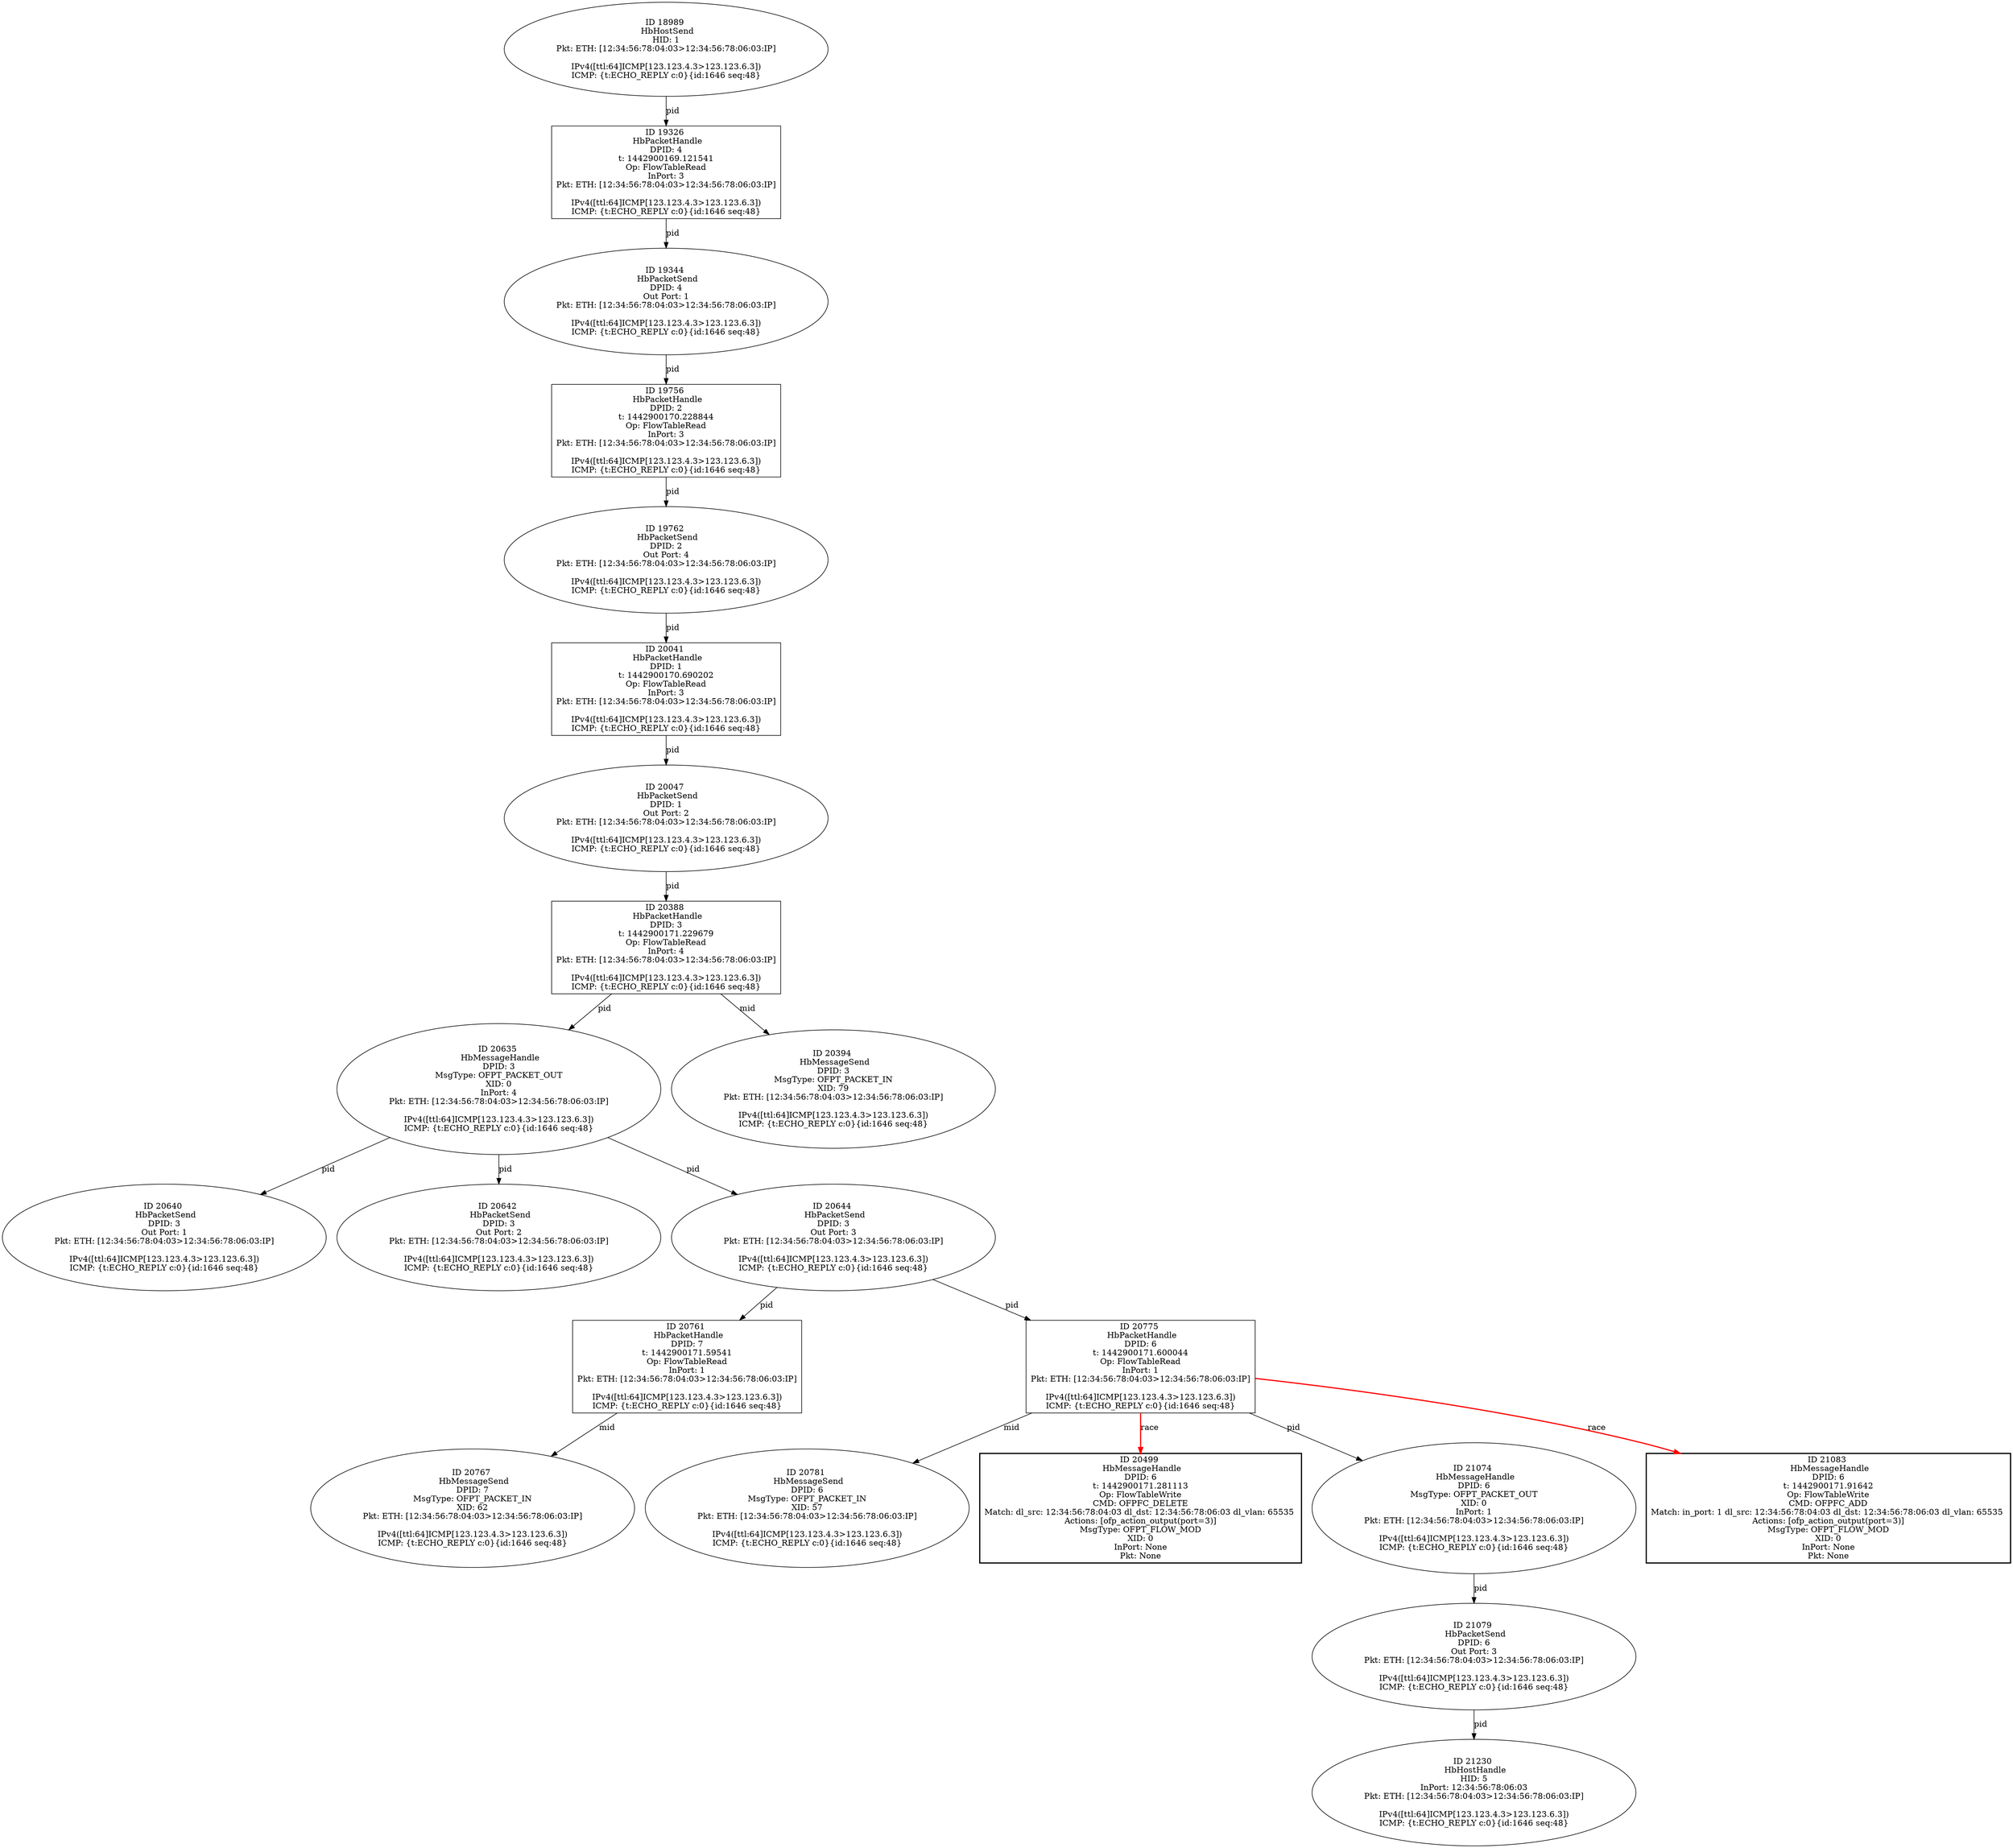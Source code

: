 strict digraph G {
20781 [shape=oval, event=<hb_events.HbMessageSend object at 0x10c6a8fd0>, label="ID 20781 
 HbMessageSend
DPID: 6
MsgType: OFPT_PACKET_IN
XID: 57
Pkt: ETH: [12:34:56:78:04:03>12:34:56:78:06:03:IP]

IPv4([ttl:64]ICMP[123.123.4.3>123.123.6.3])
ICMP: {t:ECHO_REPLY c:0}{id:1646 seq:48}"];
19344 [shape=oval, event=<hb_events.HbPacketSend object at 0x10c12b590>, label="ID 19344 
 HbPacketSend
DPID: 4
Out Port: 1
Pkt: ETH: [12:34:56:78:04:03>12:34:56:78:06:03:IP]

IPv4([ttl:64]ICMP[123.123.4.3>123.123.6.3])
ICMP: {t:ECHO_REPLY c:0}{id:1646 seq:48}"];
20499 [shape=box, style=bold, event=<hb_events.HbMessageHandle object at 0x10c6144d0>, label="ID 20499 
 HbMessageHandle
DPID: 6
t: 1442900171.281113
Op: FlowTableWrite
CMD: OFPFC_DELETE
Match: dl_src: 12:34:56:78:04:03 dl_dst: 12:34:56:78:06:03 dl_vlan: 65535 
Actions: [ofp_action_output(port=3)]
MsgType: OFPT_FLOW_MOD
XID: 0
InPort: None
Pkt: None"];
20761 [shape=box, event=<hb_events.HbPacketHandle object at 0x10c693b90>, label="ID 20761 
 HbPacketHandle
DPID: 7
t: 1442900171.59541
Op: FlowTableRead
InPort: 1
Pkt: ETH: [12:34:56:78:04:03>12:34:56:78:06:03:IP]

IPv4([ttl:64]ICMP[123.123.4.3>123.123.6.3])
ICMP: {t:ECHO_REPLY c:0}{id:1646 seq:48}"];
20635 [shape=oval, event=<hb_events.HbMessageHandle object at 0x10c65ba90>, label="ID 20635 
 HbMessageHandle
DPID: 3
MsgType: OFPT_PACKET_OUT
XID: 0
InPort: 4
Pkt: ETH: [12:34:56:78:04:03>12:34:56:78:06:03:IP]

IPv4([ttl:64]ICMP[123.123.4.3>123.123.6.3])
ICMP: {t:ECHO_REPLY c:0}{id:1646 seq:48}"];
20767 [shape=oval, event=<hb_events.HbMessageSend object at 0x10c693790>, label="ID 20767 
 HbMessageSend
DPID: 7
MsgType: OFPT_PACKET_IN
XID: 62
Pkt: ETH: [12:34:56:78:04:03>12:34:56:78:06:03:IP]

IPv4([ttl:64]ICMP[123.123.4.3>123.123.6.3])
ICMP: {t:ECHO_REPLY c:0}{id:1646 seq:48}"];
20640 [shape=oval, event=<hb_events.HbPacketSend object at 0x10c65bf90>, label="ID 20640 
 HbPacketSend
DPID: 3
Out Port: 1
Pkt: ETH: [12:34:56:78:04:03>12:34:56:78:06:03:IP]

IPv4([ttl:64]ICMP[123.123.4.3>123.123.6.3])
ICMP: {t:ECHO_REPLY c:0}{id:1646 seq:48}"];
20642 [shape=oval, event=<hb_events.HbPacketSend object at 0x10c65d210>, label="ID 20642 
 HbPacketSend
DPID: 3
Out Port: 2
Pkt: ETH: [12:34:56:78:04:03>12:34:56:78:06:03:IP]

IPv4([ttl:64]ICMP[123.123.4.3>123.123.6.3])
ICMP: {t:ECHO_REPLY c:0}{id:1646 seq:48}"];
20388 [shape=box, event=<hb_events.HbPacketHandle object at 0x10c5ce450>, label="ID 20388 
 HbPacketHandle
DPID: 3
t: 1442900171.229679
Op: FlowTableRead
InPort: 4
Pkt: ETH: [12:34:56:78:04:03>12:34:56:78:06:03:IP]

IPv4([ttl:64]ICMP[123.123.4.3>123.123.6.3])
ICMP: {t:ECHO_REPLY c:0}{id:1646 seq:48}"];
20775 [shape=box, event=<hb_events.HbPacketHandle object at 0x10c6a8890>, label="ID 20775 
 HbPacketHandle
DPID: 6
t: 1442900171.600044
Op: FlowTableRead
InPort: 1
Pkt: ETH: [12:34:56:78:04:03>12:34:56:78:06:03:IP]

IPv4([ttl:64]ICMP[123.123.4.3>123.123.6.3])
ICMP: {t:ECHO_REPLY c:0}{id:1646 seq:48}"];
20394 [shape=oval, event=<hb_events.HbMessageSend object at 0x10c5c7350>, label="ID 20394 
 HbMessageSend
DPID: 3
MsgType: OFPT_PACKET_IN
XID: 79
Pkt: ETH: [12:34:56:78:04:03>12:34:56:78:06:03:IP]

IPv4([ttl:64]ICMP[123.123.4.3>123.123.6.3])
ICMP: {t:ECHO_REPLY c:0}{id:1646 seq:48}"];
19756 [shape=box, event=<hb_events.HbPacketHandle object at 0x10c3b5b10>, label="ID 19756 
 HbPacketHandle
DPID: 2
t: 1442900170.228844
Op: FlowTableRead
InPort: 3
Pkt: ETH: [12:34:56:78:04:03>12:34:56:78:06:03:IP]

IPv4([ttl:64]ICMP[123.123.4.3>123.123.6.3])
ICMP: {t:ECHO_REPLY c:0}{id:1646 seq:48}"];
18989 [shape=oval, event=<hb_events.HbHostSend object at 0x10bf33b50>, label="ID 18989 
 HbHostSend
HID: 1
Pkt: ETH: [12:34:56:78:04:03>12:34:56:78:06:03:IP]

IPv4([ttl:64]ICMP[123.123.4.3>123.123.6.3])
ICMP: {t:ECHO_REPLY c:0}{id:1646 seq:48}"];
19762 [shape=oval, event=<hb_events.HbPacketSend object at 0x10c3b5e10>, label="ID 19762 
 HbPacketSend
DPID: 2
Out Port: 4
Pkt: ETH: [12:34:56:78:04:03>12:34:56:78:06:03:IP]

IPv4([ttl:64]ICMP[123.123.4.3>123.123.6.3])
ICMP: {t:ECHO_REPLY c:0}{id:1646 seq:48}"];
20041 [shape=box, event=<hb_events.HbPacketHandle object at 0x10c4b1e50>, label="ID 20041 
 HbPacketHandle
DPID: 1
t: 1442900170.690202
Op: FlowTableRead
InPort: 3
Pkt: ETH: [12:34:56:78:04:03>12:34:56:78:06:03:IP]

IPv4([ttl:64]ICMP[123.123.4.3>123.123.6.3])
ICMP: {t:ECHO_REPLY c:0}{id:1646 seq:48}"];
20047 [shape=oval, event=<hb_events.HbPacketSend object at 0x10c4b71d0>, label="ID 20047 
 HbPacketSend
DPID: 1
Out Port: 2
Pkt: ETH: [12:34:56:78:04:03>12:34:56:78:06:03:IP]

IPv4([ttl:64]ICMP[123.123.4.3>123.123.6.3])
ICMP: {t:ECHO_REPLY c:0}{id:1646 seq:48}"];
21074 [shape=oval, event=<hb_events.HbMessageHandle object at 0x10c762c90>, label="ID 21074 
 HbMessageHandle
DPID: 6
MsgType: OFPT_PACKET_OUT
XID: 0
InPort: 1
Pkt: ETH: [12:34:56:78:04:03>12:34:56:78:06:03:IP]

IPv4([ttl:64]ICMP[123.123.4.3>123.123.6.3])
ICMP: {t:ECHO_REPLY c:0}{id:1646 seq:48}"];
21079 [shape=oval, event=<hb_events.HbPacketSend object at 0x10c7681d0>, label="ID 21079 
 HbPacketSend
DPID: 6
Out Port: 3
Pkt: ETH: [12:34:56:78:04:03>12:34:56:78:06:03:IP]

IPv4([ttl:64]ICMP[123.123.4.3>123.123.6.3])
ICMP: {t:ECHO_REPLY c:0}{id:1646 seq:48}"];
20644 [shape=oval, event=<hb_events.HbPacketSend object at 0x10c65d450>, label="ID 20644 
 HbPacketSend
DPID: 3
Out Port: 3
Pkt: ETH: [12:34:56:78:04:03>12:34:56:78:06:03:IP]

IPv4([ttl:64]ICMP[123.123.4.3>123.123.6.3])
ICMP: {t:ECHO_REPLY c:0}{id:1646 seq:48}"];
21083 [shape=box, style=bold, event=<hb_events.HbMessageHandle object at 0x10c768590>, label="ID 21083 
 HbMessageHandle
DPID: 6
t: 1442900171.91642
Op: FlowTableWrite
CMD: OFPFC_ADD
Match: in_port: 1 dl_src: 12:34:56:78:04:03 dl_dst: 12:34:56:78:06:03 dl_vlan: 65535 
Actions: [ofp_action_output(port=3)]
MsgType: OFPT_FLOW_MOD
XID: 0
InPort: None
Pkt: None"];
21230 [shape=oval, event=<hb_events.HbHostHandle object at 0x10c7de990>, label="ID 21230 
 HbHostHandle
HID: 5
InPort: 12:34:56:78:06:03
Pkt: ETH: [12:34:56:78:04:03>12:34:56:78:06:03:IP]

IPv4([ttl:64]ICMP[123.123.4.3>123.123.6.3])
ICMP: {t:ECHO_REPLY c:0}{id:1646 seq:48}"];
19326 [shape=box, event=<hb_events.HbPacketHandle object at 0x10c12b910>, label="ID 19326 
 HbPacketHandle
DPID: 4
t: 1442900169.121541
Op: FlowTableRead
InPort: 3
Pkt: ETH: [12:34:56:78:04:03>12:34:56:78:06:03:IP]

IPv4([ttl:64]ICMP[123.123.4.3>123.123.6.3])
ICMP: {t:ECHO_REPLY c:0}{id:1646 seq:48}"];
19344 -> 19756  [rel=pid, label=pid];
20761 -> 20767  [rel=mid, label=mid];
20635 -> 20640  [rel=pid, label=pid];
20635 -> 20642  [rel=pid, label=pid];
20635 -> 20644  [rel=pid, label=pid];
20388 -> 20394  [rel=mid, label=mid];
20388 -> 20635  [rel=pid, label=pid];
20775 -> 21074  [rel=pid, label=pid];
20775 -> 20499  [harmful=True, color=red, style=bold, rel=race, label=race];
20775 -> 20781  [rel=mid, label=mid];
20775 -> 21083  [harmful=True, color=red, style=bold, rel=race, label=race];
19756 -> 19762  [rel=pid, label=pid];
18989 -> 19326  [rel=pid, label=pid];
19762 -> 20041  [rel=pid, label=pid];
20041 -> 20047  [rel=pid, label=pid];
20047 -> 20388  [rel=pid, label=pid];
21074 -> 21079  [rel=pid, label=pid];
21079 -> 21230  [rel=pid, label=pid];
20644 -> 20761  [rel=pid, label=pid];
20644 -> 20775  [rel=pid, label=pid];
19326 -> 19344  [rel=pid, label=pid];
}
